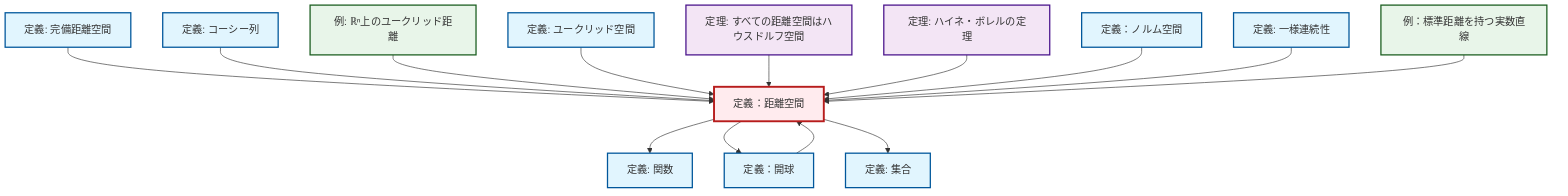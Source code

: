 graph TD
    classDef definition fill:#e1f5fe,stroke:#01579b,stroke-width:2px
    classDef theorem fill:#f3e5f5,stroke:#4a148c,stroke-width:2px
    classDef axiom fill:#fff3e0,stroke:#e65100,stroke-width:2px
    classDef example fill:#e8f5e9,stroke:#1b5e20,stroke-width:2px
    classDef current fill:#ffebee,stroke:#b71c1c,stroke-width:3px
    ex-euclidean-metric["例: ℝⁿ上のユークリッド距離"]:::example
    thm-heine-borel["定理: ハイネ・ボレルの定理"]:::theorem
    def-metric-space["定義：距離空間"]:::definition
    def-cauchy-sequence["定義: コーシー列"]:::definition
    def-normed-vector-space["定義：ノルム空間"]:::definition
    def-function["定義: 関数"]:::definition
    def-open-ball["定義：開球"]:::definition
    def-euclidean-space["定義: ユークリッド空間"]:::definition
    thm-metric-hausdorff["定理: すべての距離空間はハウスドルフ空間"]:::theorem
    ex-real-line-metric["例：標準距離を持つ実数直線"]:::example
    def-uniform-continuity["定義: 一様連続性"]:::definition
    def-complete-metric-space["定義: 完備距離空間"]:::definition
    def-set["定義: 集合"]:::definition
    def-complete-metric-space --> def-metric-space
    def-cauchy-sequence --> def-metric-space
    ex-euclidean-metric --> def-metric-space
    def-euclidean-space --> def-metric-space
    thm-metric-hausdorff --> def-metric-space
    thm-heine-borel --> def-metric-space
    def-metric-space --> def-function
    def-metric-space --> def-open-ball
    def-open-ball --> def-metric-space
    def-normed-vector-space --> def-metric-space
    def-uniform-continuity --> def-metric-space
    ex-real-line-metric --> def-metric-space
    def-metric-space --> def-set
    class def-metric-space current